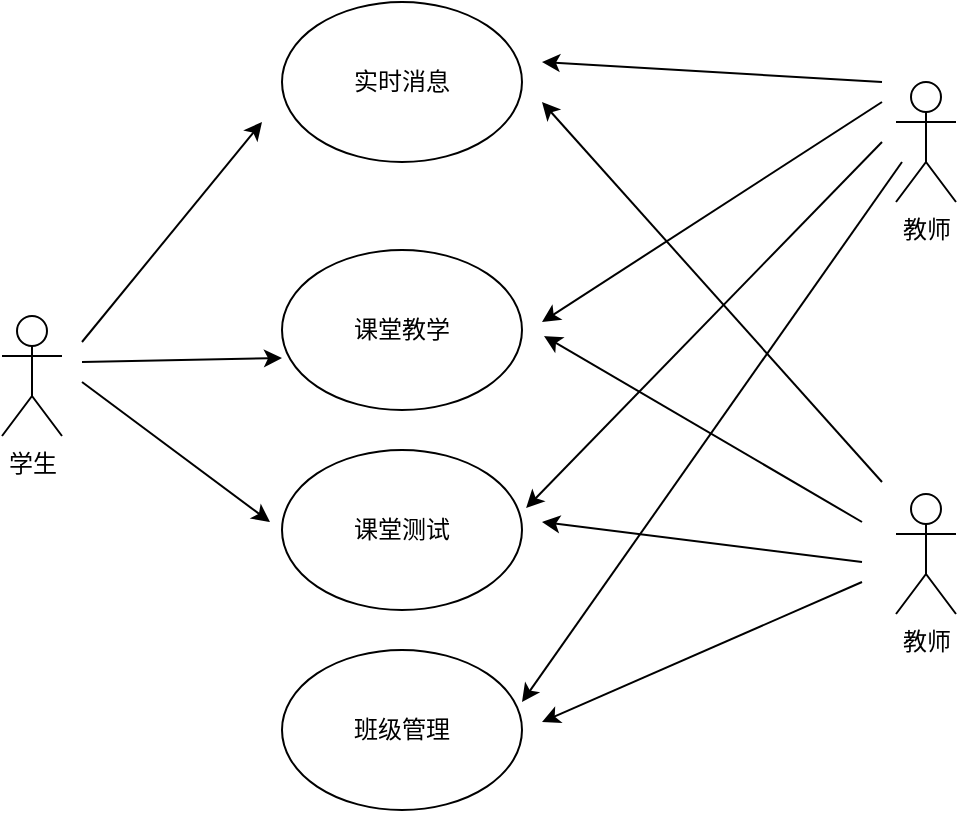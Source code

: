 <mxfile version="10.6.7" type="github"><diagram id="W8zCiZrSTFGkwlU0FEmz" name="Page-1"><mxGraphModel dx="1398" dy="795" grid="1" gridSize="10" guides="1" tooltips="1" connect="1" arrows="1" fold="1" page="1" pageScale="1" pageWidth="827" pageHeight="1169" math="0" shadow="0"><root><mxCell id="0"/><mxCell id="1" parent="0"/><mxCell id="HX-0a-oVqXNQ0kWoR6Ez-1" value="学生" style="shape=umlActor;verticalLabelPosition=bottom;labelBackgroundColor=#ffffff;verticalAlign=top;html=1;outlineConnect=0;" vertex="1" parent="1"><mxGeometry x="140" y="337" width="30" height="60" as="geometry"/></mxCell><mxCell id="HX-0a-oVqXNQ0kWoR6Ez-2" value="实时消息" style="ellipse;whiteSpace=wrap;html=1;" vertex="1" parent="1"><mxGeometry x="280" y="180" width="120" height="80" as="geometry"/></mxCell><mxCell id="HX-0a-oVqXNQ0kWoR6Ez-4" value="课堂教学" style="ellipse;whiteSpace=wrap;html=1;" vertex="1" parent="1"><mxGeometry x="280" y="304" width="120" height="80" as="geometry"/></mxCell><mxCell id="HX-0a-oVqXNQ0kWoR6Ez-5" value="课堂测试" style="ellipse;whiteSpace=wrap;html=1;" vertex="1" parent="1"><mxGeometry x="280" y="404" width="120" height="80" as="geometry"/></mxCell><mxCell id="HX-0a-oVqXNQ0kWoR6Ez-6" value="班级管理" style="ellipse;whiteSpace=wrap;html=1;" vertex="1" parent="1"><mxGeometry x="280" y="504" width="120" height="80" as="geometry"/></mxCell><mxCell id="HX-0a-oVqXNQ0kWoR6Ez-8" value="" style="endArrow=classic;html=1;" edge="1" parent="1"><mxGeometry width="50" height="50" relative="1" as="geometry"><mxPoint x="180" y="350" as="sourcePoint"/><mxPoint x="270" y="240" as="targetPoint"/></mxGeometry></mxCell><mxCell id="HX-0a-oVqXNQ0kWoR6Ez-9" value="" style="endArrow=classic;html=1;" edge="1" parent="1"><mxGeometry width="50" height="50" relative="1" as="geometry"><mxPoint x="180" y="360" as="sourcePoint"/><mxPoint x="280" y="358" as="targetPoint"/></mxGeometry></mxCell><mxCell id="HX-0a-oVqXNQ0kWoR6Ez-10" value="" style="endArrow=classic;html=1;" edge="1" parent="1"><mxGeometry width="50" height="50" relative="1" as="geometry"><mxPoint x="180" y="370" as="sourcePoint"/><mxPoint x="274" y="440" as="targetPoint"/></mxGeometry></mxCell><mxCell id="HX-0a-oVqXNQ0kWoR6Ez-12" value="教师" style="shape=umlActor;verticalLabelPosition=bottom;labelBackgroundColor=#ffffff;verticalAlign=top;html=1;outlineConnect=0;" vertex="1" parent="1"><mxGeometry x="587" y="426" width="30" height="60" as="geometry"/></mxCell><mxCell id="HX-0a-oVqXNQ0kWoR6Ez-13" value="" style="endArrow=classic;html=1;" edge="1" parent="1"><mxGeometry width="50" height="50" relative="1" as="geometry"><mxPoint x="570" y="470" as="sourcePoint"/><mxPoint x="410" y="540" as="targetPoint"/></mxGeometry></mxCell><mxCell id="HX-0a-oVqXNQ0kWoR6Ez-14" value="" style="endArrow=classic;html=1;" edge="1" parent="1"><mxGeometry width="50" height="50" relative="1" as="geometry"><mxPoint x="570" y="440" as="sourcePoint"/><mxPoint x="411" y="347" as="targetPoint"/></mxGeometry></mxCell><mxCell id="HX-0a-oVqXNQ0kWoR6Ez-15" value="" style="endArrow=classic;html=1;" edge="1" parent="1"><mxGeometry width="50" height="50" relative="1" as="geometry"><mxPoint x="570" y="460" as="sourcePoint"/><mxPoint x="410" y="440" as="targetPoint"/></mxGeometry></mxCell><mxCell id="HX-0a-oVqXNQ0kWoR6Ez-16" value="" style="endArrow=classic;html=1;" edge="1" parent="1"><mxGeometry width="50" height="50" relative="1" as="geometry"><mxPoint x="580" y="420" as="sourcePoint"/><mxPoint x="410" y="230" as="targetPoint"/></mxGeometry></mxCell><mxCell id="HX-0a-oVqXNQ0kWoR6Ez-23" value="教师" style="shape=umlActor;verticalLabelPosition=bottom;labelBackgroundColor=#ffffff;verticalAlign=top;html=1;outlineConnect=0;" vertex="1" parent="1"><mxGeometry x="587" y="220" width="30" height="60" as="geometry"/></mxCell><mxCell id="HX-0a-oVqXNQ0kWoR6Ez-24" value="" style="endArrow=classic;html=1;" edge="1" parent="1"><mxGeometry width="50" height="50" relative="1" as="geometry"><mxPoint x="580" y="230" as="sourcePoint"/><mxPoint x="410" y="340" as="targetPoint"/></mxGeometry></mxCell><mxCell id="HX-0a-oVqXNQ0kWoR6Ez-25" value="" style="endArrow=classic;html=1;" edge="1" parent="1"><mxGeometry width="50" height="50" relative="1" as="geometry"><mxPoint x="580" y="220" as="sourcePoint"/><mxPoint x="410" y="210" as="targetPoint"/></mxGeometry></mxCell><mxCell id="HX-0a-oVqXNQ0kWoR6Ez-26" value="" style="endArrow=classic;html=1;entryX=1.017;entryY=0.363;entryDx=0;entryDy=0;entryPerimeter=0;" edge="1" parent="1" target="HX-0a-oVqXNQ0kWoR6Ez-5"><mxGeometry width="50" height="50" relative="1" as="geometry"><mxPoint x="580" y="250" as="sourcePoint"/><mxPoint x="420" y="350" as="targetPoint"/></mxGeometry></mxCell><mxCell id="HX-0a-oVqXNQ0kWoR6Ez-27" value="" style="endArrow=classic;html=1;entryX=1;entryY=0.325;entryDx=0;entryDy=0;entryPerimeter=0;" edge="1" parent="1" target="HX-0a-oVqXNQ0kWoR6Ez-6"><mxGeometry width="50" height="50" relative="1" as="geometry"><mxPoint x="590" y="260" as="sourcePoint"/><mxPoint x="412" y="443" as="targetPoint"/></mxGeometry></mxCell></root></mxGraphModel></diagram></mxfile>